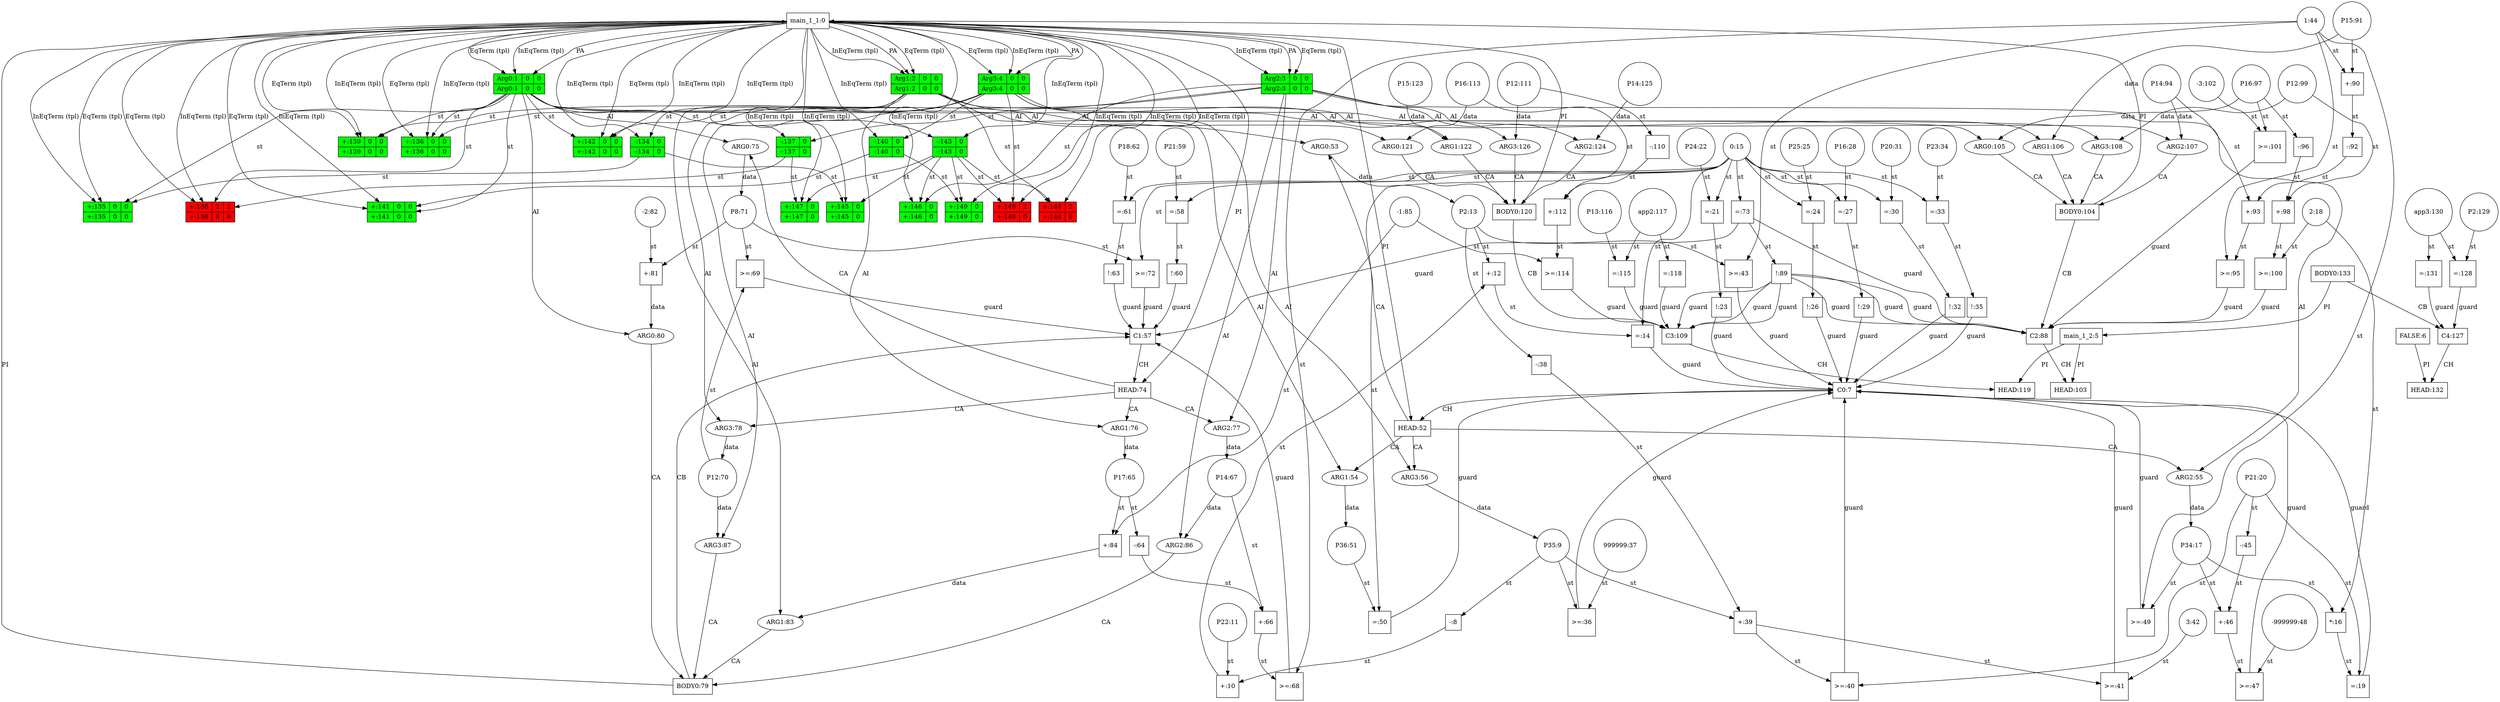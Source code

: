 digraph dag { 
"predicate_0" -> "predicateArgument_0" [label="PA"]
"predicate_0" -> "predicateArgument_1" [label="PA"]
"predicate_0" -> "predicateArgument_2" [label="PA"]
"predicate_0" -> "predicateArgument_3" [label="PA"]
"P35_9" -> "-_8" [label="st"]
"P22_11" -> "+_10" [label="st"]
"-_8" -> "+_10" [label="st"]
"+_10" -> "+_12" [label="st"]
"P2_13" -> "+_12" [label="st"]
"+_12" -> "=_14" [label="st"]
"0_15" -> "=_14" [label="st"]
"=_14" -> "clause_0" [label="guard"]
"P34_17" -> "*_16" [label="st"]
"2_18" -> "*_16" [label="st"]
"*_16" -> "=_19" [label="st"]
"P21_20" -> "=_19" [label="st"]
"=_19" -> "clause_0" [label="guard"]
"P24_22" -> "=_21" [label="st"]
"0_15" -> "=_21" [label="st"]
"=_21" -> "!_23" [label="st"]
"!_23" -> "clause_0" [label="guard"]
"P25_25" -> "=_24" [label="st"]
"0_15" -> "=_24" [label="st"]
"=_24" -> "!_26" [label="st"]
"!_26" -> "clause_0" [label="guard"]
"P16_28" -> "=_27" [label="st"]
"0_15" -> "=_27" [label="st"]
"=_27" -> "!_29" [label="st"]
"!_29" -> "clause_0" [label="guard"]
"P20_31" -> "=_30" [label="st"]
"0_15" -> "=_30" [label="st"]
"=_30" -> "!_32" [label="st"]
"!_32" -> "clause_0" [label="guard"]
"P23_34" -> "=_33" [label="st"]
"0_15" -> "=_33" [label="st"]
"=_33" -> "!_35" [label="st"]
"!_35" -> "clause_0" [label="guard"]
"999999_37" -> ">=_36" [label="st"]
"P35_9" -> ">=_36" [label="st"]
">=_36" -> "clause_0" [label="guard"]
"P2_13" -> "-_38" [label="st"]
"P35_9" -> "+_39" [label="st"]
"-_38" -> "+_39" [label="st"]
"+_39" -> ">=_40" [label="st"]
"P21_20" -> ">=_40" [label="st"]
">=_40" -> "clause_0" [label="guard"]
"+_39" -> ">=_41" [label="st"]
"3_42" -> ">=_41" [label="st"]
">=_41" -> "clause_0" [label="guard"]
"P2_13" -> ">=_43" [label="st"]
"1_44" -> ">=_43" [label="st"]
">=_43" -> "clause_0" [label="guard"]
"P21_20" -> "-_45" [label="st"]
"P34_17" -> "+_46" [label="st"]
"-_45" -> "+_46" [label="st"]
"+_46" -> ">=_47" [label="st"]
"-999999_48" -> ">=_47" [label="st"]
">=_47" -> "clause_0" [label="guard"]
"P34_17" -> ">=_49" [label="st"]
"1_44" -> ">=_49" [label="st"]
">=_49" -> "clause_0" [label="guard"]
"P36_51" -> "=_50" [label="st"]
"0_15" -> "=_50" [label="st"]
"=_50" -> "clause_0" [label="guard"]
"clause_0" -> "clauseHead_0" [label="CH"]
"predicate_0" -> "clauseHead_0" [label="PI"]
"clauseHead_0" -> "clauseArgument_0" [label="CA"]
"predicateArgument_0" -> "clauseArgument_0" [label="AI"]
"clauseArgument_0" -> "P2_13" [label="data"]
"clauseHead_0" -> "clauseArgument_1" [label="CA"]
"predicateArgument_1" -> "clauseArgument_1" [label="AI"]
"clauseArgument_1" -> "P36_51" [label="data"]
"clauseHead_0" -> "clauseArgument_2" [label="CA"]
"predicateArgument_2" -> "clauseArgument_2" [label="AI"]
"clauseArgument_2" -> "P34_17" [label="data"]
"clauseHead_0" -> "clauseArgument_3" [label="CA"]
"predicateArgument_3" -> "clauseArgument_3" [label="AI"]
"clauseArgument_3" -> "P35_9" [label="data"]
"P21_59" -> "=_58" [label="st"]
"0_15" -> "=_58" [label="st"]
"=_58" -> "!_60" [label="st"]
"!_60" -> "clause_1" [label="guard"]
"P18_62" -> "=_61" [label="st"]
"0_15" -> "=_61" [label="st"]
"=_61" -> "!_63" [label="st"]
"!_63" -> "clause_1" [label="guard"]
"P17_65" -> "-_64" [label="st"]
"P14_67" -> "+_66" [label="st"]
"-_64" -> "+_66" [label="st"]
"+_66" -> ">=_68" [label="st"]
"1_44" -> ">=_68" [label="st"]
">=_68" -> "clause_1" [label="guard"]
"P12_70" -> ">=_69" [label="st"]
"P8_71" -> ">=_69" [label="st"]
">=_69" -> "clause_1" [label="guard"]
"P8_71" -> ">=_72" [label="st"]
"0_15" -> ">=_72" [label="st"]
">=_72" -> "clause_1" [label="guard"]
"0_15" -> "=_73" [label="st"]
"=_73" -> "clause_1" [label="guard"]
"clause_1" -> "clauseHead_1" [label="CH"]
"predicate_0" -> "clauseHead_1" [label="PI"]
"clauseHead_1" -> "clauseArgument_4" [label="CA"]
"predicateArgument_0" -> "clauseArgument_4" [label="AI"]
"clauseArgument_4" -> "P8_71" [label="data"]
"clauseHead_1" -> "clauseArgument_5" [label="CA"]
"predicateArgument_1" -> "clauseArgument_5" [label="AI"]
"clauseArgument_5" -> "P17_65" [label="data"]
"clauseHead_1" -> "clauseArgument_6" [label="CA"]
"predicateArgument_2" -> "clauseArgument_6" [label="AI"]
"clauseArgument_6" -> "P14_67" [label="data"]
"clauseHead_1" -> "clauseArgument_7" [label="CA"]
"predicateArgument_3" -> "clauseArgument_7" [label="AI"]
"clauseArgument_7" -> "P12_70" [label="data"]
"clauseBody_0" -> "clause_1" [label="CB"]
"clauseBody_0" -> "predicate_0" [label="PI"]
"clauseArgument_8" -> "clauseBody_0" [label="CA"]
"predicateArgument_0" -> "clauseArgument_8" [label="AI"]
"P8_71" -> "+_81" [label="st"]
"-2_82" -> "+_81" [label="st"]
"+_81" -> "clauseArgument_8" [label="data"]
"clauseArgument_9" -> "clauseBody_0" [label="CA"]
"predicateArgument_1" -> "clauseArgument_9" [label="AI"]
"P17_65" -> "+_84" [label="st"]
"-1_85" -> "+_84" [label="st"]
"+_84" -> "clauseArgument_9" [label="data"]
"clauseArgument_10" -> "clauseBody_0" [label="CA"]
"predicateArgument_2" -> "clauseArgument_10" [label="AI"]
"P14_67" -> "clauseArgument_10" [label="data"]
"clauseArgument_11" -> "clauseBody_0" [label="CA"]
"predicateArgument_3" -> "clauseArgument_11" [label="AI"]
"P12_70" -> "clauseArgument_11" [label="data"]
"=_73" -> "!_89" [label="st"]
"!_89" -> "clause_2" [label="guard"]
"!_89" -> "clause_2" [label="guard"]
"!_89" -> "clause_2" [label="guard"]
"P15_91" -> "+_90" [label="st"]
"1_44" -> "+_90" [label="st"]
"+_90" -> "-_92" [label="st"]
"P14_94" -> "+_93" [label="st"]
"-_92" -> "+_93" [label="st"]
"+_93" -> ">=_95" [label="st"]
"1_44" -> ">=_95" [label="st"]
">=_95" -> "clause_2" [label="guard"]
"P16_97" -> "-_96" [label="st"]
"P12_99" -> "+_98" [label="st"]
"-_96" -> "+_98" [label="st"]
"+_98" -> ">=_100" [label="st"]
"2_18" -> ">=_100" [label="st"]
">=_100" -> "clause_2" [label="guard"]
"-3_102" -> ">=_101" [label="st"]
"P16_97" -> ">=_101" [label="st"]
">=_101" -> "clause_2" [label="guard"]
"=_73" -> "clause_2" [label="guard"]
"clause_2" -> "clauseHead_2" [label="CH"]
"predicate_1" -> "clauseHead_2" [label="PI"]
"clauseBody_1" -> "clause_2" [label="CB"]
"clauseBody_1" -> "predicate_0" [label="PI"]
"clauseArgument_12" -> "clauseBody_1" [label="CA"]
"predicateArgument_0" -> "clauseArgument_12" [label="AI"]
"P16_97" -> "clauseArgument_12" [label="data"]
"clauseArgument_13" -> "clauseBody_1" [label="CA"]
"predicateArgument_1" -> "clauseArgument_13" [label="AI"]
"P15_91" -> "clauseArgument_13" [label="data"]
"clauseArgument_14" -> "clauseBody_1" [label="CA"]
"predicateArgument_2" -> "clauseArgument_14" [label="AI"]
"P14_94" -> "clauseArgument_14" [label="data"]
"clauseArgument_15" -> "clauseBody_1" [label="CA"]
"predicateArgument_3" -> "clauseArgument_15" [label="AI"]
"P12_99" -> "clauseArgument_15" [label="data"]
"!_89" -> "clause_3" [label="guard"]
"!_89" -> "clause_3" [label="guard"]
"!_89" -> "clause_3" [label="guard"]
"P12_111" -> "-_110" [label="st"]
"-_110" -> "+_112" [label="st"]
"P16_113" -> "+_112" [label="st"]
"+_112" -> ">=_114" [label="st"]
"-1_85" -> ">=_114" [label="st"]
">=_114" -> "clause_3" [label="guard"]
"P13_116" -> "=_115" [label="st"]
"app2_117" -> "=_115" [label="st"]
"=_115" -> "clause_3" [label="guard"]
"app2_117" -> "=_118" [label="st"]
"=_118" -> "clause_3" [label="guard"]
"clause_3" -> "clauseHead_3" [label="CH"]
"predicate_1" -> "clauseHead_3" [label="PI"]
"clauseBody_2" -> "clause_3" [label="CB"]
"clauseBody_2" -> "predicate_0" [label="PI"]
"clauseArgument_16" -> "clauseBody_2" [label="CA"]
"predicateArgument_0" -> "clauseArgument_16" [label="AI"]
"P16_113" -> "clauseArgument_16" [label="data"]
"clauseArgument_17" -> "clauseBody_2" [label="CA"]
"predicateArgument_1" -> "clauseArgument_17" [label="AI"]
"P15_123" -> "clauseArgument_17" [label="data"]
"clauseArgument_18" -> "clauseBody_2" [label="CA"]
"predicateArgument_2" -> "clauseArgument_18" [label="AI"]
"P14_125" -> "clauseArgument_18" [label="data"]
"clauseArgument_19" -> "clauseBody_2" [label="CA"]
"predicateArgument_3" -> "clauseArgument_19" [label="AI"]
"P12_111" -> "clauseArgument_19" [label="data"]
"P2_129" -> "=_128" [label="st"]
"app3_130" -> "=_128" [label="st"]
"=_128" -> "clause_4" [label="guard"]
"app3_130" -> "=_131" [label="st"]
"=_131" -> "clause_4" [label="guard"]
"clause_4" -> "clauseHead_4" [label="CH"]
"FALSE" -> "clauseHead_4" [label="PI"]
"clauseBody_3" -> "clause_4" [label="CB"]
"clauseBody_3" -> "predicate_1" [label="PI"]
"predicateArgument_1" -> "-_134" [label="st"]
"predicateArgument_0" -> "+_135" [label="st"]
"-_134" -> "+_135" [label="st"]
"predicateArgument_0" -> "+_136" [label="st"]
"predicateArgument_1" -> "+_136" [label="st"]
"predicateArgument_2" -> "-_137" [label="st"]
"predicateArgument_0" -> "+_138" [label="st"]
"-_137" -> "+_138" [label="st"]
"predicateArgument_0" -> "+_139" [label="st"]
"predicateArgument_2" -> "+_139" [label="st"]
"predicateArgument_3" -> "-_140" [label="st"]
"predicateArgument_0" -> "+_141" [label="st"]
"-_140" -> "+_141" [label="st"]
"predicateArgument_0" -> "+_142" [label="st"]
"predicateArgument_3" -> "+_142" [label="st"]
"predicateArgument_0" -> "-_143" [label="st"]
"predicateArgument_1" -> "+_144" [label="st"]
"-_143" -> "+_144" [label="st"]
"-_143" -> "+_145" [label="st"]
"-_134" -> "+_145" [label="st"]
"predicateArgument_2" -> "+_146" [label="st"]
"-_143" -> "+_146" [label="st"]
"-_143" -> "+_147" [label="st"]
"-_137" -> "+_147" [label="st"]
"predicateArgument_3" -> "+_148" [label="st"]
"-_143" -> "+_148" [label="st"]
"-_143" -> "+_149" [label="st"]
"-_140" -> "+_149" [label="st"]
"predicate_0" -> "predicateArgument_0" [label="EqTerm (tpl)"]
"predicate_0" -> "predicateArgument_1" [label="EqTerm (tpl)"]
"predicate_0" -> "predicateArgument_2" [label="EqTerm (tpl)"]
"predicate_0" -> "predicateArgument_3" [label="EqTerm (tpl)"]
"predicate_0" -> "+_135" [label="EqTerm (tpl)"]
"predicate_0" -> "+_136" [label="EqTerm (tpl)"]
"predicate_0" -> "+_138" [label="EqTerm (tpl)"]
"predicate_0" -> "+_139" [label="EqTerm (tpl)"]
"predicate_0" -> "+_141" [label="EqTerm (tpl)"]
"predicate_0" -> "+_142" [label="EqTerm (tpl)"]
"predicate_0" -> "predicateArgument_0" [label="InEqTerm (tpl)"]
"predicate_0" -> "predicateArgument_1" [label="InEqTerm (tpl)"]
"predicate_0" -> "predicateArgument_2" [label="InEqTerm (tpl)"]
"predicate_0" -> "predicateArgument_3" [label="InEqTerm (tpl)"]
"predicate_0" -> "-_143" [label="InEqTerm (tpl)"]
"predicate_0" -> "-_134" [label="InEqTerm (tpl)"]
"predicate_0" -> "-_137" [label="InEqTerm (tpl)"]
"predicate_0" -> "-_140" [label="InEqTerm (tpl)"]
"predicate_0" -> "+_135" [label="InEqTerm (tpl)"]
"predicate_0" -> "+_144" [label="InEqTerm (tpl)"]
"predicate_0" -> "+_136" [label="InEqTerm (tpl)"]
"predicate_0" -> "+_145" [label="InEqTerm (tpl)"]
"predicate_0" -> "+_138" [label="InEqTerm (tpl)"]
"predicate_0" -> "+_146" [label="InEqTerm (tpl)"]
"predicate_0" -> "+_139" [label="InEqTerm (tpl)"]
"predicate_0" -> "+_147" [label="InEqTerm (tpl)"]
"predicate_0" -> "+_141" [label="InEqTerm (tpl)"]
"predicate_0" -> "+_148" [label="InEqTerm (tpl)"]
"predicate_0" -> "+_142" [label="InEqTerm (tpl)"]
"predicate_0" -> "+_149" [label="InEqTerm (tpl)"]
">=_95" [label=">=:95" nodeName=">=_95" class=operator shape="square" color=black fillcolor=white style=filled];
"clauseArgument_0" [label="ARG0:53" nodeName="clauseArgument_0" class=clauseArgument shape="ellipse" color=black fillcolor=white style=filled];
"clauseArgument_10" [label="ARG2:86" nodeName="clauseArgument_10" class=clauseArgument shape="ellipse" color=black fillcolor=white style=filled];
"clauseHead_3" [label="HEAD:119" nodeName="clauseHead_3" class=clauseHead shape="box" color=black fillcolor=white style=filled];
"P12_70" [label="P12:70" nodeName="P12_70" class=symbolicConstant shape="circle" color=black fillcolor=white style=filled];
"P12_99" [label="P12:99" nodeName="P12_99" class=symbolicConstant shape="circle" color=black fillcolor=white style=filled];
"!_29" [label="!:29" nodeName="!_29" class=operator shape="square" color=black fillcolor=white style=filled];
"predicateArgument_3"[  color=black fillcolor=green style=filled shape=record label="{{Arg3:4|0|0}|{Arg3:4|0|0}}"];
"+_112" [label="+:112" nodeName="+_112" class=operator shape="square" color=black fillcolor=white style=filled];
">=_114" [label=">=:114" nodeName=">=_114" class=operator shape="square" color=black fillcolor=white style=filled];
"clauseArgument_6" [label="ARG2:77" nodeName="clauseArgument_6" class=clauseArgument shape="ellipse" color=black fillcolor=white style=filled];
"clauseHead_0" [label="HEAD:52" nodeName="clauseHead_0" class=clauseHead shape="box" color=black fillcolor=white style=filled];
"clauseArgument_13" [label="ARG1:106" nodeName="clauseArgument_13" class=clauseArgument shape="ellipse" color=black fillcolor=white style=filled];
"+_144"[  color=black fillcolor=red style=filled shape=record label="{{+:144|2}|{+:144|0}}"];
"!_89" [label="!:89" nodeName="!_89" class=operator shape="square" color=black fillcolor=white style=filled];
"clauseArgument_3" [label="ARG3:56" nodeName="clauseArgument_3" class=clauseArgument shape="ellipse" color=black fillcolor=white style=filled];
"clause_2" [label="C2:88" nodeName="clause_2" class=clause shape="box" color=black fillcolor=white style=filled];
"P15_123" [label="P15:123" nodeName="P15_123" class=symbolicConstant shape="circle" color=black fillcolor=white style=filled];
"predicate_1" [label="main_1_2:5" nodeName="predicate_1" class=predicateName shape="box" color=black fillcolor=white style=filled];
"clauseBody_2" [label="BODY0:120" nodeName="clauseBody_2" class=clauseBody shape="box" color=black fillcolor=white style=filled];
"!_63" [label="!:63" nodeName="!_63" class=operator shape="square" color=black fillcolor=white style=filled];
"clauseBody_3" [label="BODY0:133" nodeName="clauseBody_3" class=clauseBody shape="box" color=black fillcolor=white style=filled];
"-_143"[  color=black fillcolor=green style=filled shape=record label="{{-:143|0}|{-:143|0}}"];
">=_49" [label=">=:49" nodeName=">=_49" class=operator shape="square" color=black fillcolor=white style=filled];
"=_21" [label="=:21" nodeName="=_21" class=operator shape="square" color=black fillcolor=white style=filled];
"app3_130" [label="app3:130" nodeName="app3_130" class=symbolicConstant shape="circle" color=black fillcolor=white style=filled];
"-_8" [label="-:8" nodeName="-_8" class=operator shape="square" color=black fillcolor=white style=filled];
"P21_20" [label="P21:20" nodeName="P21_20" class=symbolicConstant shape="circle" color=black fillcolor=white style=filled];
"P2_129" [label="P2:129" nodeName="P2_129" class=symbolicConstant shape="circle" color=black fillcolor=white style=filled];
"clauseArgument_5" [label="ARG1:76" nodeName="clauseArgument_5" class=clauseArgument shape="ellipse" color=black fillcolor=white style=filled];
"*_16" [label="*:16" nodeName="*_16" class=operator shape="square" color=black fillcolor=white style=filled];
"predicateArgument_0"[  color=black fillcolor=green style=filled shape=record label="{{Arg0:1|0|0}|{Arg0:1|0|0}}"];
"clause_1" [label="C1:57" nodeName="clause_1" class=clause shape="box" color=black fillcolor=white style=filled];
"clauseArgument_1" [label="ARG1:54" nodeName="clauseArgument_1" class=clauseArgument shape="ellipse" color=black fillcolor=white style=filled];
">=_69" [label=">=:69" nodeName=">=_69" class=operator shape="square" color=black fillcolor=white style=filled];
"P21_59" [label="P21:59" nodeName="P21_59" class=symbolicConstant shape="circle" color=black fillcolor=white style=filled];
">=_36" [label=">=:36" nodeName=">=_36" class=operator shape="square" color=black fillcolor=white style=filled];
"P23_34" [label="P23:34" nodeName="P23_34" class=symbolicConstant shape="circle" color=black fillcolor=white style=filled];
"clauseHead_2" [label="HEAD:103" nodeName="clauseHead_2" class=clauseHead shape="box" color=black fillcolor=white style=filled];
"P14_67" [label="P14:67" nodeName="P14_67" class=symbolicConstant shape="circle" color=black fillcolor=white style=filled];
"=_19" [label="=:19" nodeName="=_19" class=operator shape="square" color=black fillcolor=white style=filled];
"clauseArgument_9" [label="ARG1:83" nodeName="clauseArgument_9" class=clauseArgument shape="ellipse" color=black fillcolor=white style=filled];
"+_139"[  color=black fillcolor=green style=filled shape=record label="{{+:139|0|0}|{+:139|0|0}}"];
">=_47" [label=">=:47" nodeName=">=_47" class=operator shape="square" color=black fillcolor=white style=filled];
"!_23" [label="!:23" nodeName="!_23" class=operator shape="square" color=black fillcolor=white style=filled];
"=_73" [label="=:73" nodeName="=_73" class=operator shape="square" color=black fillcolor=white style=filled];
"clauseArgument_17" [label="ARG1:122" nodeName="clauseArgument_17" class=clauseArgument shape="ellipse" color=black fillcolor=white style=filled];
"P12_111" [label="P12:111" nodeName="P12_111" class=symbolicConstant shape="circle" color=black fillcolor=white style=filled];
"P36_51" [label="P36:51" nodeName="P36_51" class=symbolicConstant shape="circle" color=black fillcolor=white style=filled];
"clauseArgument_12" [label="ARG0:105" nodeName="clauseArgument_12" class=clauseArgument shape="ellipse" color=black fillcolor=white style=filled];
"P18_62" [label="P18:62" nodeName="P18_62" class=symbolicConstant shape="circle" color=black fillcolor=white style=filled];
"-3_102" [label="-3:102" nodeName="-3_102" class=constant shape="circle" color=black fillcolor=white style=filled];
"!_60" [label="!:60" nodeName="!_60" class=operator shape="square" color=black fillcolor=white style=filled];
"+_145"[  color=black fillcolor=green style=filled shape=record label="{{+:145|0}|{+:145|0}}"];
"P14_125" [label="P14:125" nodeName="P14_125" class=symbolicConstant shape="circle" color=black fillcolor=white style=filled];
">=_72" [label=">=:72" nodeName=">=_72" class=operator shape="square" color=black fillcolor=white style=filled];
"clause_0" [label="C0:7" nodeName="clause_0" class=clause shape="box" color=black fillcolor=white style=filled];
"=_27" [label="=:27" nodeName="=_27" class=operator shape="square" color=black fillcolor=white style=filled];
"clauseArgument_16" [label="ARG0:121" nodeName="clauseArgument_16" class=clauseArgument shape="ellipse" color=black fillcolor=white style=filled];
"+_141"[  color=black fillcolor=green style=filled shape=record label="{{+:141|0|0}|{+:141|0|0}}"];
"P24_22" [label="P24:22" nodeName="P24_22" class=symbolicConstant shape="circle" color=black fillcolor=white style=filled];
"3_42" [label="3:42" nodeName="3_42" class=constant shape="circle" color=black fillcolor=white style=filled];
"+_66" [label="+:66" nodeName="+_66" class=operator shape="square" color=black fillcolor=white style=filled];
">=_100" [label=">=:100" nodeName=">=_100" class=operator shape="square" color=black fillcolor=white style=filled];
"+_12" [label="+:12" nodeName="+_12" class=operator shape="square" color=black fillcolor=white style=filled];
">=_43" [label=">=:43" nodeName=">=_43" class=operator shape="square" color=black fillcolor=white style=filled];
"FALSE" [label="FALSE:6" nodeName="FALSE" class=FALSE shape="box" color=black fillcolor=white style=filled];
"-2_82" [label="-2:82" nodeName="-2_82" class=constant shape="circle" color=black fillcolor=white style=filled];
">=_40" [label=">=:40" nodeName=">=_40" class=operator shape="square" color=black fillcolor=white style=filled];
"app2_117" [label="app2:117" nodeName="app2_117" class=symbolicConstant shape="circle" color=black fillcolor=white style=filled];
"clauseArgument_4" [label="ARG0:75" nodeName="clauseArgument_4" class=clauseArgument shape="ellipse" color=black fillcolor=white style=filled];
"clauseHead_1" [label="HEAD:74" nodeName="clauseHead_1" class=clauseHead shape="box" color=black fillcolor=white style=filled];
"P17_65" [label="P17:65" nodeName="P17_65" class=symbolicConstant shape="circle" color=black fillcolor=white style=filled];
"+_135"[  color=black fillcolor=green style=filled shape=record label="{{+:135|0|0}|{+:135|0|0}}"];
"-_64" [label="-:64" nodeName="-_64" class=operator shape="square" color=black fillcolor=white style=filled];
"predicate_0" [label="main_1_1:0" nodeName="predicate_0" class=predicateName shape="box" color=black fillcolor=white style=filled];
">=_68" [label=">=:68" nodeName=">=_68" class=operator shape="square" color=black fillcolor=white style=filled];
"P22_11" [label="P22:11" nodeName="P22_11" class=symbolicConstant shape="circle" color=black fillcolor=white style=filled];
"!_32" [label="!:32" nodeName="!_32" class=operator shape="square" color=black fillcolor=white style=filled];
"predicateArgument_1"[  color=black fillcolor=green style=filled shape=record label="{{Arg1:2|0|0}|{Arg1:2|0|0}}"];
"clauseArgument_11" [label="ARG3:87" nodeName="clauseArgument_11" class=clauseArgument shape="ellipse" color=black fillcolor=white style=filled];
"clauseArgument_18" [label="ARG2:124" nodeName="clauseArgument_18" class=clauseArgument shape="ellipse" color=black fillcolor=white style=filled];
"clauseArgument_8" [label="ARG0:80" nodeName="clauseArgument_8" class=clauseArgument shape="ellipse" color=black fillcolor=white style=filled];
"+_98" [label="+:98" nodeName="+_98" class=operator shape="square" color=black fillcolor=white style=filled];
"clause_4" [label="C4:127" nodeName="clause_4" class=clause shape="box" color=black fillcolor=white style=filled];
"P13_116" [label="P13:116" nodeName="P13_116" class=symbolicConstant shape="circle" color=black fillcolor=white style=filled];
"+_149"[  color=black fillcolor=green style=filled shape=record label="{{+:149|0}|{+:149|0}}"];
"+_138"[  color=black fillcolor=red style=filled shape=record label="{{+:138|2|2}|{+:138|0|0}}"];
"clauseBody_0" [label="BODY0:79" nodeName="clauseBody_0" class=clauseBody shape="box" color=black fillcolor=white style=filled];
"+_142"[  color=black fillcolor=green style=filled shape=record label="{{+:142|0|0}|{+:142|0|0}}"];
"clauseArgument_15" [label="ARG3:108" nodeName="clauseArgument_15" class=clauseArgument shape="ellipse" color=black fillcolor=white style=filled];
"-_38" [label="-:38" nodeName="-_38" class=operator shape="square" color=black fillcolor=white style=filled];
"=_58" [label="=:58" nodeName="=_58" class=operator shape="square" color=black fillcolor=white style=filled];
"P8_71" [label="P8:71" nodeName="P8_71" class=symbolicConstant shape="circle" color=black fillcolor=white style=filled];
"+_39" [label="+:39" nodeName="+_39" class=operator shape="square" color=black fillcolor=white style=filled];
"-999999_48" [label="-999999:48" nodeName="-999999_48" class=constant shape="circle" color=black fillcolor=white style=filled];
"P35_9" [label="P35:9" nodeName="P35_9" class=symbolicConstant shape="circle" color=black fillcolor=white style=filled];
"-1_85" [label="-1:85" nodeName="-1_85" class=constant shape="circle" color=black fillcolor=white style=filled];
"+_146"[  color=black fillcolor=green style=filled shape=record label="{{+:146|0}|{+:146|0}}"];
"=_128" [label="=:128" nodeName="=_128" class=operator shape="square" color=black fillcolor=white style=filled];
"clauseArgument_19" [label="ARG3:126" nodeName="clauseArgument_19" class=clauseArgument shape="ellipse" color=black fillcolor=white style=filled];
"P16_28" [label="P16:28" nodeName="P16_28" class=symbolicConstant shape="circle" color=black fillcolor=white style=filled];
"=_30" [label="=:30" nodeName="=_30" class=operator shape="square" color=black fillcolor=white style=filled];
"+_93" [label="+:93" nodeName="+_93" class=operator shape="square" color=black fillcolor=white style=filled];
"=_24" [label="=:24" nodeName="=_24" class=operator shape="square" color=black fillcolor=white style=filled];
"-_45" [label="-:45" nodeName="-_45" class=operator shape="square" color=black fillcolor=white style=filled];
">=_101" [label=">=:101" nodeName=">=_101" class=operator shape="square" color=black fillcolor=white style=filled];
"=_115" [label="=:115" nodeName="=_115" class=operator shape="square" color=black fillcolor=white style=filled];
"P16_97" [label="P16:97" nodeName="P16_97" class=symbolicConstant shape="circle" color=black fillcolor=white style=filled];
"P20_31" [label="P20:31" nodeName="P20_31" class=symbolicConstant shape="circle" color=black fillcolor=white style=filled];
"=_50" [label="=:50" nodeName="=_50" class=operator shape="square" color=black fillcolor=white style=filled];
"-_134"[  color=black fillcolor=green style=filled shape=record label="{{-:134|0}|{-:134|0}}"];
"-_110" [label="-:110" nodeName="-_110" class=operator shape="square" color=black fillcolor=white style=filled];
"+_84" [label="+:84" nodeName="+_84" class=operator shape="square" color=black fillcolor=white style=filled];
"clauseHead_4" [label="HEAD:132" nodeName="clauseHead_4" class=clauseHead shape="box" color=black fillcolor=white style=filled];
"+_136"[  color=black fillcolor=green style=filled shape=record label="{{+:136|0|0}|{+:136|0|0}}"];
"P16_113" [label="P16:113" nodeName="P16_113" class=symbolicConstant shape="circle" color=black fillcolor=white style=filled];
"+_148"[  color=black fillcolor=red style=filled shape=record label="{{+:148|2}|{+:148|0}}"];
"-_140"[  color=black fillcolor=green style=filled shape=record label="{{-:140|0}|{-:140|0}}"];
"P14_94" [label="P14:94" nodeName="P14_94" class=symbolicConstant shape="circle" color=black fillcolor=white style=filled];
"=_61" [label="=:61" nodeName="=_61" class=operator shape="square" color=black fillcolor=white style=filled];
"-_96" [label="-:96" nodeName="-_96" class=operator shape="square" color=black fillcolor=white style=filled];
"P25_25" [label="P25:25" nodeName="P25_25" class=symbolicConstant shape="circle" color=black fillcolor=white style=filled];
"predicateArgument_2"[  color=black fillcolor=green style=filled shape=record label="{{Arg2:3|0|0}|{Arg2:3|0|0}}"];
"999999_37" [label="999999:37" nodeName="999999_37" class=constant shape="circle" color=black fillcolor=white style=filled];
"clause_3" [label="C3:109" nodeName="clause_3" class=clause shape="box" color=black fillcolor=white style=filled];
"2_18" [label="2:18" nodeName="2_18" class=constant shape="circle" color=black fillcolor=white style=filled];
"clauseArgument_2" [label="ARG2:55" nodeName="clauseArgument_2" class=clauseArgument shape="ellipse" color=black fillcolor=white style=filled];
"clauseArgument_14" [label="ARG2:107" nodeName="clauseArgument_14" class=clauseArgument shape="ellipse" color=black fillcolor=white style=filled];
"-_92" [label="-:92" nodeName="-_92" class=operator shape="square" color=black fillcolor=white style=filled];
"!_35" [label="!:35" nodeName="!_35" class=operator shape="square" color=black fillcolor=white style=filled];
"clauseArgument_7" [label="ARG3:78" nodeName="clauseArgument_7" class=clauseArgument shape="ellipse" color=black fillcolor=white style=filled];
"0_15" [label="0:15" nodeName="0_15" class=constant shape="circle" color=black fillcolor=white style=filled];
"+_46" [label="+:46" nodeName="+_46" class=operator shape="square" color=black fillcolor=white style=filled];
"1_44" [label="1:44" nodeName="1_44" class=constant shape="circle" color=black fillcolor=white style=filled];
"=_131" [label="=:131" nodeName="=_131" class=operator shape="square" color=black fillcolor=white style=filled];
"=_118" [label="=:118" nodeName="=_118" class=operator shape="square" color=black fillcolor=white style=filled];
"+_81" [label="+:81" nodeName="+_81" class=operator shape="square" color=black fillcolor=white style=filled];
"+_10" [label="+:10" nodeName="+_10" class=operator shape="square" color=black fillcolor=white style=filled];
">=_41" [label=">=:41" nodeName=">=_41" class=operator shape="square" color=black fillcolor=white style=filled];
"=_14" [label="=:14" nodeName="=_14" class=operator shape="square" color=black fillcolor=white style=filled];
"-_137"[  color=black fillcolor=green style=filled shape=record label="{{-:137|0}|{-:137|0}}"];
"P2_13" [label="P2:13" nodeName="P2_13" class=symbolicConstant shape="circle" color=black fillcolor=white style=filled];
"clauseBody_1" [label="BODY0:104" nodeName="clauseBody_1" class=clauseBody shape="box" color=black fillcolor=white style=filled];
"P34_17" [label="P34:17" nodeName="P34_17" class=symbolicConstant shape="circle" color=black fillcolor=white style=filled];
"+_90" [label="+:90" nodeName="+_90" class=operator shape="square" color=black fillcolor=white style=filled];
"P15_91" [label="P15:91" nodeName="P15_91" class=symbolicConstant shape="circle" color=black fillcolor=white style=filled];
"=_33" [label="=:33" nodeName="=_33" class=operator shape="square" color=black fillcolor=white style=filled];
"+_147"[  color=black fillcolor=green style=filled shape=record label="{{+:147|0}|{+:147|0}}"];
"!_26" [label="!:26" nodeName="!_26" class=operator shape="square" color=black fillcolor=white style=filled];
}
